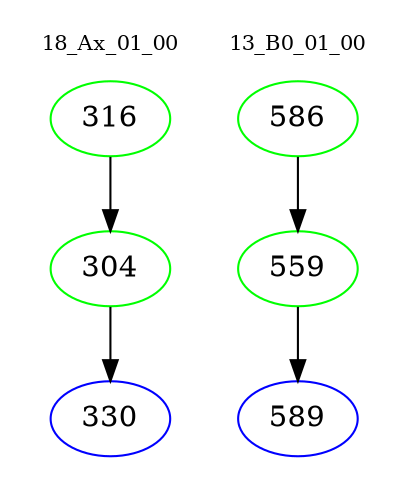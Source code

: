 digraph{
subgraph cluster_0 {
color = white
label = "18_Ax_01_00";
fontsize=10;
T0_316 [label="316", color="green"]
T0_316 -> T0_304 [color="black"]
T0_304 [label="304", color="green"]
T0_304 -> T0_330 [color="black"]
T0_330 [label="330", color="blue"]
}
subgraph cluster_1 {
color = white
label = "13_B0_01_00";
fontsize=10;
T1_586 [label="586", color="green"]
T1_586 -> T1_559 [color="black"]
T1_559 [label="559", color="green"]
T1_559 -> T1_589 [color="black"]
T1_589 [label="589", color="blue"]
}
}
